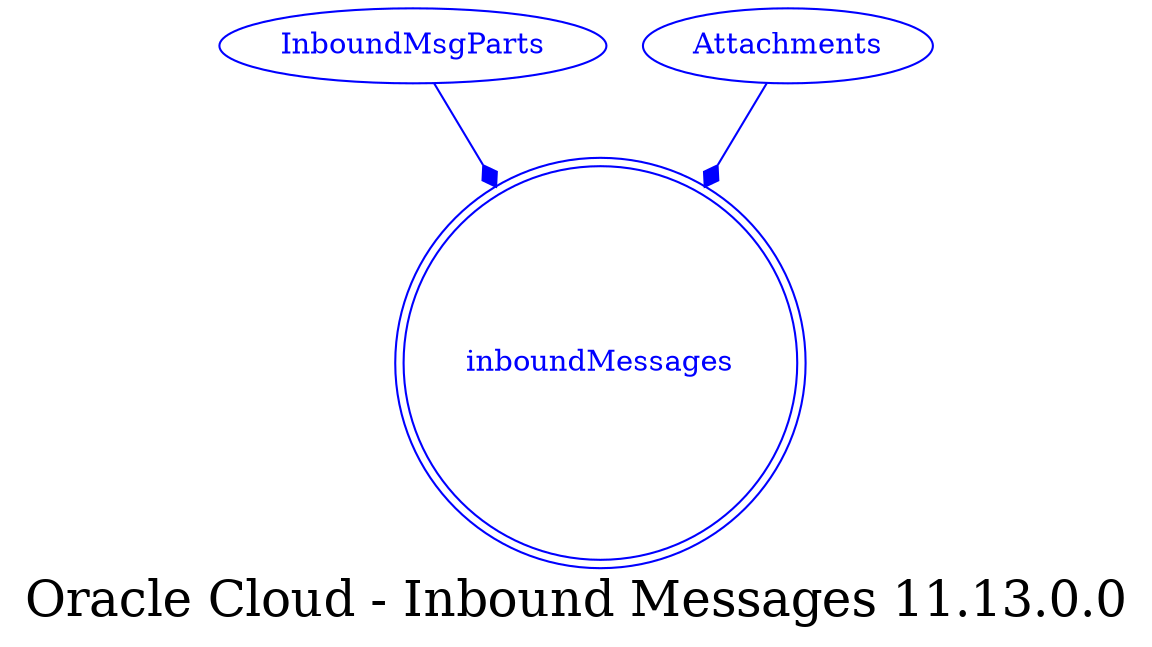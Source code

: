 digraph LexiconGraph {
graph[label="Oracle Cloud - Inbound Messages 11.13.0.0", fontsize=24]
splines=true
"inboundMessages" [color=blue, fontcolor=blue, shape=doublecircle]
"InboundMsgParts" -> "inboundMessages" [color=blue, fontcolor=blue, arrowhead=diamond, arrowtail=none]
"InboundMsgParts" [color=blue, fontcolor=blue, shape=ellipse]
"Attachments" -> "inboundMessages" [color=blue, fontcolor=blue, arrowhead=diamond, arrowtail=none]
"Attachments" [color=blue, fontcolor=blue, shape=ellipse]
}
